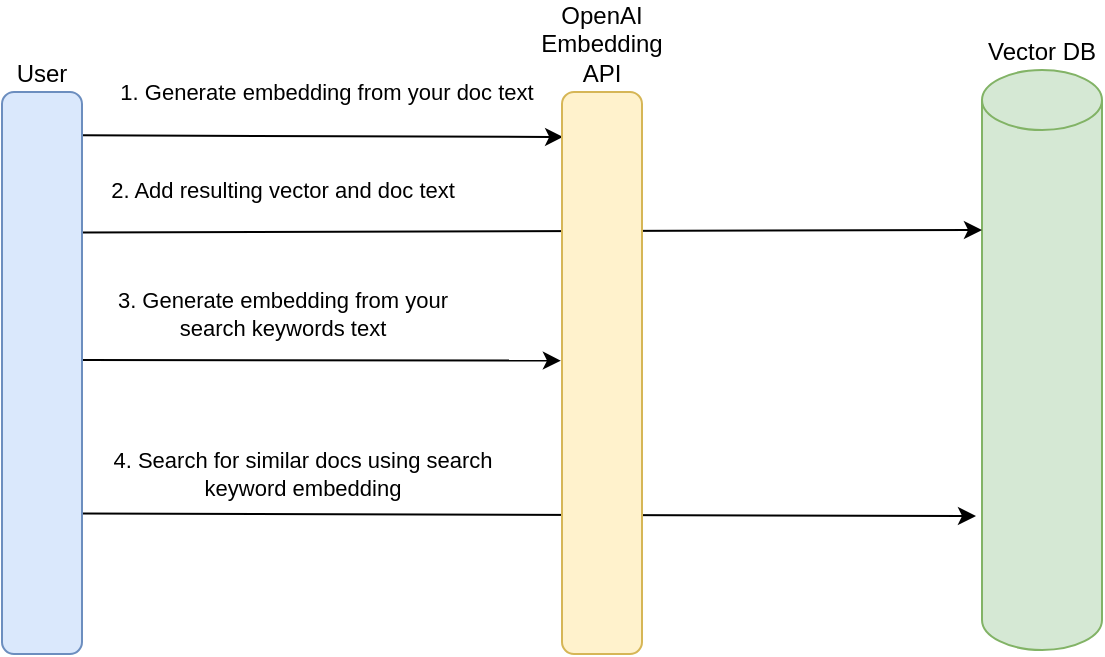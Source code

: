 <mxfile>
    <diagram id="a3mhpKqtOrk29XRP44x8" name="Page-1">
        <mxGraphModel dx="695" dy="597" grid="1" gridSize="10" guides="1" tooltips="1" connect="1" arrows="1" fold="1" page="1" pageScale="1" pageWidth="827" pageHeight="1169" math="0" shadow="0">
            <root>
                <mxCell id="0"/>
                <mxCell id="1" parent="0"/>
                <mxCell id="2" value="Vector DB" style="shape=cylinder3;whiteSpace=wrap;html=1;boundedLbl=1;backgroundOutline=1;size=15;labelPosition=center;verticalLabelPosition=top;align=center;verticalAlign=bottom;fillColor=#d5e8d4;strokeColor=#82b366;" vertex="1" parent="1">
                    <mxGeometry x="510" y="128" width="60" height="290" as="geometry"/>
                </mxCell>
                <mxCell id="4" style="edgeStyle=none;html=1;entryX=0;entryY=0;entryDx=0;entryDy=80;entryPerimeter=0;exitX=1;exitY=0.25;exitDx=0;exitDy=0;" edge="1" parent="1" source="12" target="2">
                    <mxGeometry relative="1" as="geometry">
                        <mxPoint x="70" y="223.333" as="sourcePoint"/>
                        <mxPoint x="430" y="320" as="targetPoint"/>
                    </mxGeometry>
                </mxCell>
                <mxCell id="5" value="2. Add resulting vector and doc text" style="edgeLabel;html=1;align=center;verticalAlign=middle;resizable=0;points=[];" vertex="1" connectable="0" parent="4">
                    <mxGeometry x="0.011" y="3" relative="1" as="geometry">
                        <mxPoint x="-128" y="-18" as="offset"/>
                    </mxGeometry>
                </mxCell>
                <mxCell id="6" value="4. Search for similar docs using search &lt;br&gt;keyword embedding" style="edgeStyle=none;html=1;entryX=-0.05;entryY=0.769;entryDx=0;entryDy=0;entryPerimeter=0;exitX=1;exitY=0.75;exitDx=0;exitDy=0;" edge="1" parent="1" source="12" target="2">
                    <mxGeometry x="-0.508" y="20" relative="1" as="geometry">
                        <mxPoint x="70" y="260" as="sourcePoint"/>
                        <mxPoint as="offset"/>
                    </mxGeometry>
                </mxCell>
                <mxCell id="9" style="edgeStyle=none;html=1;entryX=0.014;entryY=0.08;entryDx=0;entryDy=0;entryPerimeter=0;exitX=1;exitY=0.077;exitDx=0;exitDy=0;exitPerimeter=0;" edge="1" parent="1" source="12" target="8">
                    <mxGeometry relative="1" as="geometry">
                        <mxPoint x="62.5" y="165" as="sourcePoint"/>
                    </mxGeometry>
                </mxCell>
                <mxCell id="10" value="1. Generate embedding from your doc text" style="edgeLabel;html=1;align=center;verticalAlign=middle;resizable=0;points=[];" vertex="1" connectable="0" parent="9">
                    <mxGeometry x="-0.203" y="1" relative="1" as="geometry">
                        <mxPoint x="26" y="-21" as="offset"/>
                    </mxGeometry>
                </mxCell>
                <mxCell id="11" value="3. Generate embedding from your &lt;br&gt;search keywords text" style="edgeStyle=none;html=1;entryX=-0.014;entryY=0.478;entryDx=0;entryDy=0;entryPerimeter=0;" edge="1" parent="1" target="8">
                    <mxGeometry x="-0.165" y="23" relative="1" as="geometry">
                        <mxPoint x="60" y="273" as="sourcePoint"/>
                        <mxPoint x="268" y="276" as="targetPoint"/>
                        <mxPoint as="offset"/>
                    </mxGeometry>
                </mxCell>
                <mxCell id="8" value="OpenAI Embedding API" style="rounded=1;whiteSpace=wrap;html=1;labelPosition=center;verticalLabelPosition=top;align=center;verticalAlign=bottom;fillColor=#fff2cc;strokeColor=#d6b656;fontStyle=0" vertex="1" parent="1">
                    <mxGeometry x="300" y="139" width="40" height="281" as="geometry"/>
                </mxCell>
                <mxCell id="12" value="User" style="rounded=1;whiteSpace=wrap;html=1;fillColor=#dae8fc;labelPosition=center;verticalLabelPosition=top;align=center;verticalAlign=bottom;strokeColor=#6c8ebf;" vertex="1" parent="1">
                    <mxGeometry x="20" y="139" width="40" height="281" as="geometry"/>
                </mxCell>
            </root>
        </mxGraphModel>
    </diagram>
</mxfile>